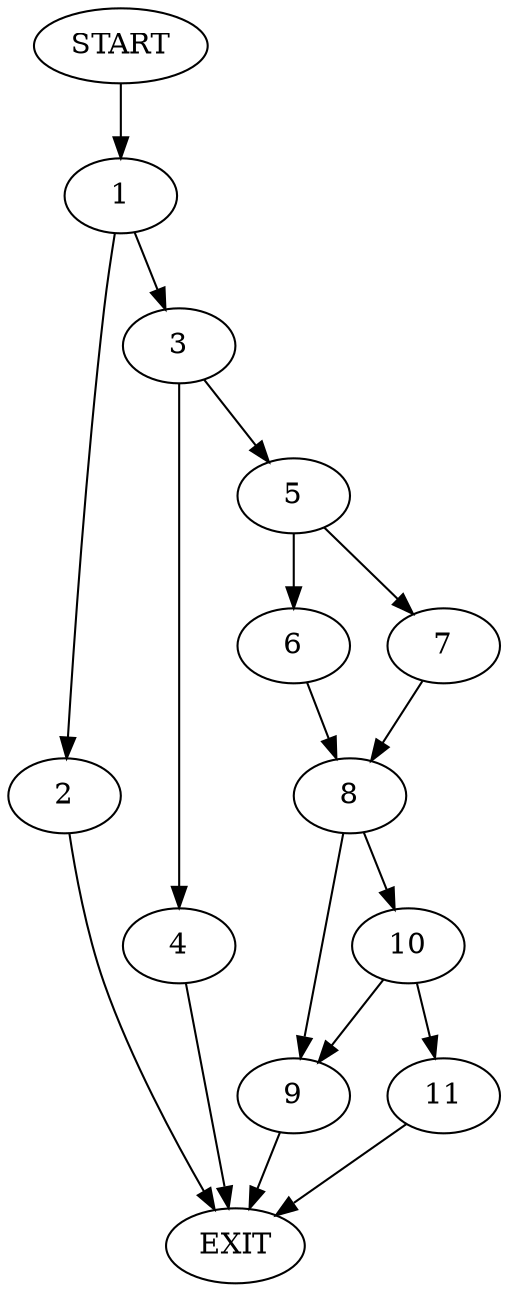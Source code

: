 digraph {
0 [label="START"]
12 [label="EXIT"]
0 -> 1
1 -> 2
1 -> 3
2 -> 12
3 -> 4
3 -> 5
4 -> 12
5 -> 6
5 -> 7
6 -> 8
7 -> 8
8 -> 9
8 -> 10
10 -> 11
10 -> 9
9 -> 12
11 -> 12
}
